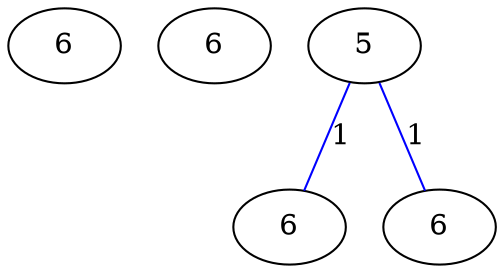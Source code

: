 graph G {
	0 [label="6"];
	1 [label="6"];
	2 [label="5"];
	3 [label="6"];
	4 [label="6"];
	2 -- 3 [label="1", color=blue];
	2 -- 4 [label="1", color=blue];
}